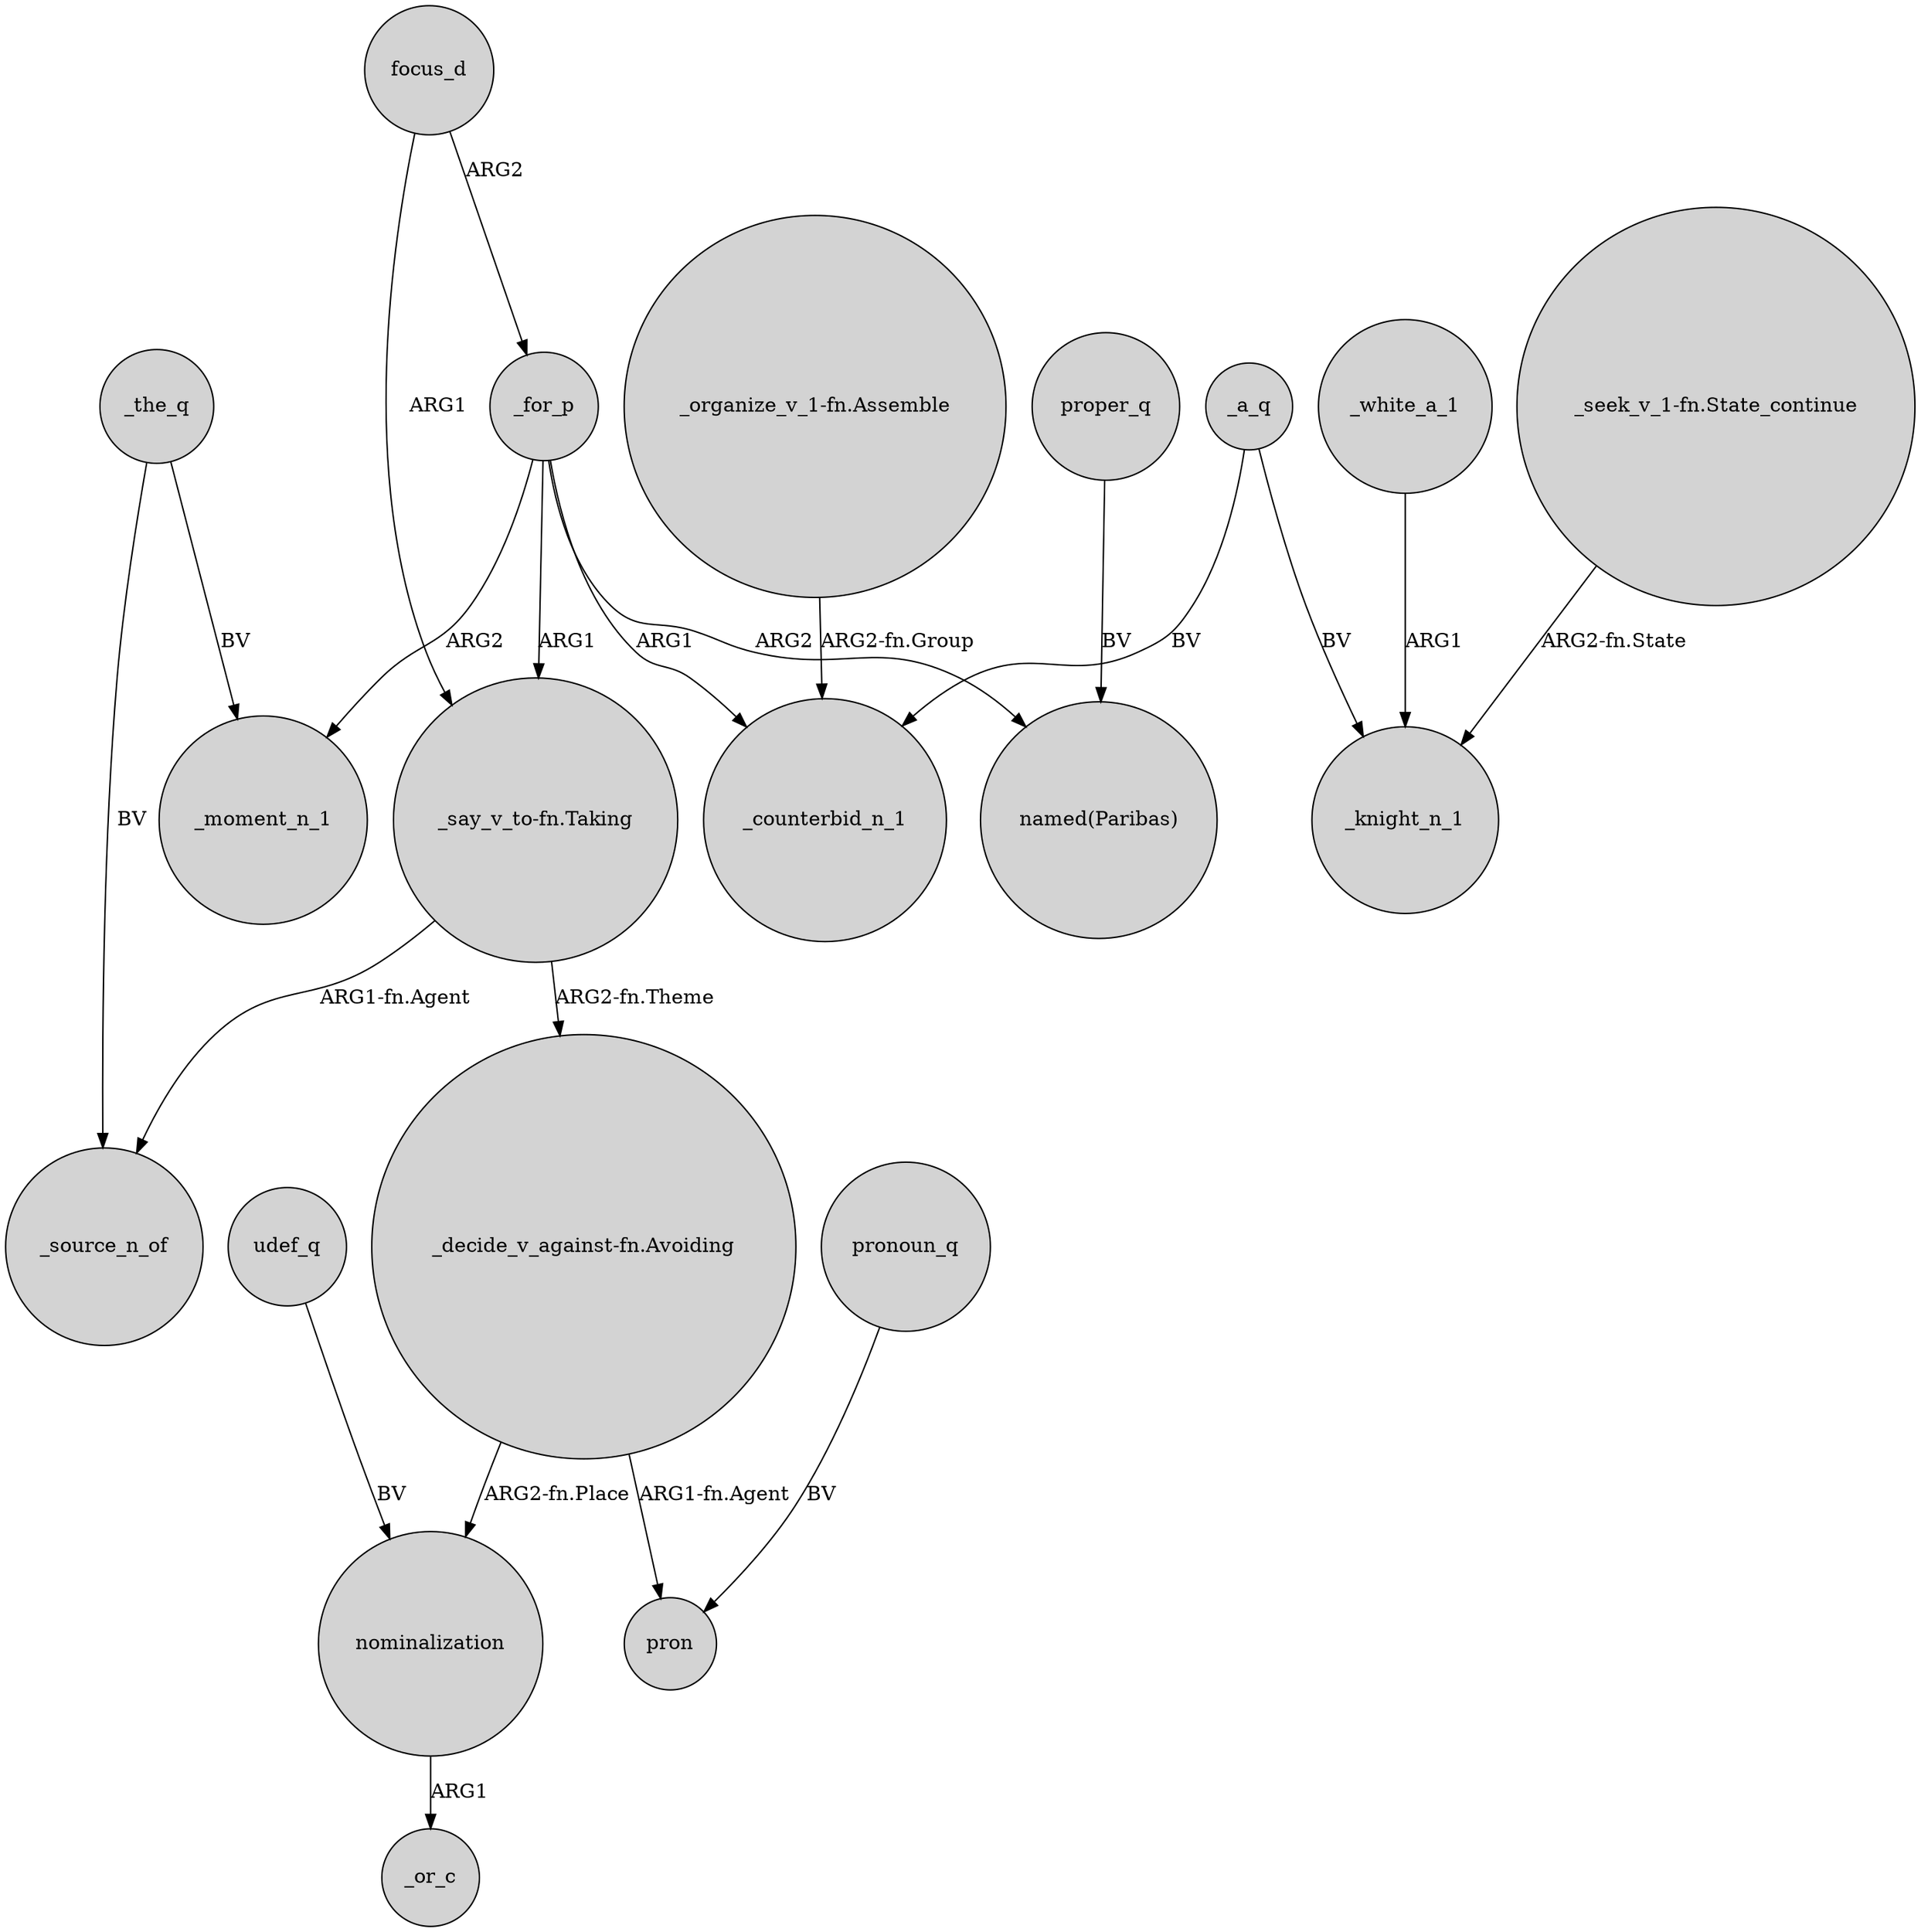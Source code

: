 digraph {
	node [shape=circle style=filled]
	"_say_v_to-fn.Taking" -> "_decide_v_against-fn.Avoiding" [label="ARG2-fn.Theme"]
	_for_p -> _counterbid_n_1 [label=ARG1]
	focus_d -> "_say_v_to-fn.Taking" [label=ARG1]
	proper_q -> "named(Paribas)" [label=BV]
	udef_q -> nominalization [label=BV]
	"_organize_v_1-fn.Assemble" -> _counterbid_n_1 [label="ARG2-fn.Group"]
	_for_p -> _moment_n_1 [label=ARG2]
	_for_p -> "_say_v_to-fn.Taking" [label=ARG1]
	pronoun_q -> pron [label=BV]
	_for_p -> "named(Paribas)" [label=ARG2]
	_a_q -> _counterbid_n_1 [label=BV]
	_the_q -> _source_n_of [label=BV]
	"_decide_v_against-fn.Avoiding" -> nominalization [label="ARG2-fn.Place"]
	"_say_v_to-fn.Taking" -> _source_n_of [label="ARG1-fn.Agent"]
	"_decide_v_against-fn.Avoiding" -> pron [label="ARG1-fn.Agent"]
	focus_d -> _for_p [label=ARG2]
	_white_a_1 -> _knight_n_1 [label=ARG1]
	_a_q -> _knight_n_1 [label=BV]
	nominalization -> _or_c [label=ARG1]
	_the_q -> _moment_n_1 [label=BV]
	"_seek_v_1-fn.State_continue" -> _knight_n_1 [label="ARG2-fn.State"]
}
